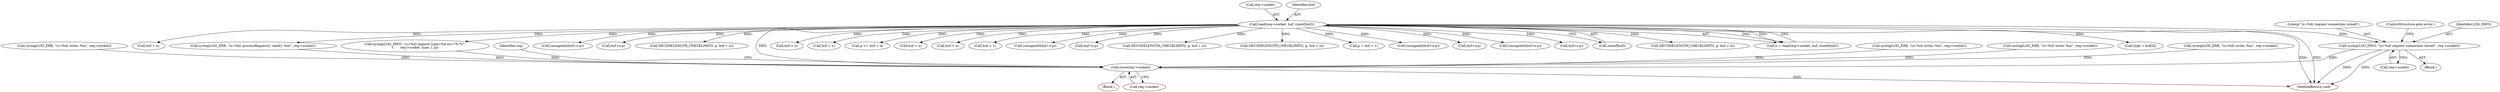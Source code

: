 digraph "0_miniupnp_b238cade9a173c6f751a34acf8ccff838a62aa47@API" {
"1000178" [label="(Call,syslog(LOG_INFO, \"(s=%d) request connection closed\", req->socket))"];
"1000141" [label="(Call,read(req->socket, buf, sizeof(buf)))"];
"1001133" [label="(Call,close(req->socket))"];
"1000189" [label="(Call,type = buf[0])"];
"1001144" [label="(MethodReturn,void)"];
"1000755" [label="(Call,buf + n)"];
"1000841" [label="(Call,(unsigned)(buf+n-p))"];
"1000843" [label="(Call,buf+n-p)"];
"1000178" [label="(Call,syslog(LOG_INFO, \"(s=%d) request connection closed\", req->socket))"];
"1000832" [label="(Call,DECODELENGTH_CHECKLIMIT(l, p, buf + n))"];
"1000835" [label="(Call,buf + n)"];
"1000202" [label="(Call,buf + n)"];
"1000116" [label="(Block,)"];
"1000753" [label="(Call,p >= buf + n)"];
"1000904" [label="(Call,buf + n)"];
"1000682" [label="(Call,syslog(LOG_ERR, \"(s=%d) write: %m\", req->socket))"];
"1000766" [label="(Call,buf + n)"];
"1000291" [label="(Call,syslog(LOG_ERR, \"(s=%d) write: %m\", req->socket))"];
"1000166" [label="(Call,syslog(LOG_ERR, \"(s=%d) processRequest(): read(): %m\", req->socket))"];
"1001133" [label="(Call,close(req->socket))"];
"1000180" [label="(Literal,\"(s=%d) request connection closed\")"];
"1000196" [label="(Call,buf + 1)"];
"1000142" [label="(Call,req->socket)"];
"1000208" [label="(Call,(unsigned)(buf+n-p))"];
"1001100" [label="(Call,syslog(LOG_ERR, \"(s=%d) write: %m\", req->socket))"];
"1000912" [label="(Call,buf+n-p)"];
"1000141" [label="(Call,read(req->socket, buf, sizeof(buf)))"];
"1000901" [label="(Call,DECODELENGTH_CHECKLIMIT(l, p, buf + n))"];
"1000763" [label="(Call,DECODELENGTH_CHECKLIMIT(l, p, buf + n))"];
"1000194" [label="(Call,p = buf + 1)"];
"1001134" [label="(Call,req->socket)"];
"1000184" [label="(ControlStructure,goto error;)"];
"1000772" [label="(Call,(unsigned)(buf+n-p))"];
"1000179" [label="(Identifier,LOG_INFO)"];
"1000246" [label="(Call,syslog(LOG_INFO, \"(s=%d) request type=%d str='%.*s'\",\n\t       req->socket, type, l, p))"];
"1000181" [label="(Call,req->socket)"];
"1000774" [label="(Call,buf+n-p)"];
"1001069" [label="(Call,syslog(LOG_ERR, \"(s=%d) write: %m\", req->socket))"];
"1000910" [label="(Call,(unsigned)(buf+n-p))"];
"1000210" [label="(Call,buf+n-p)"];
"1000146" [label="(Call,sizeof(buf))"];
"1000199" [label="(Call,DECODELENGTH_CHECKLIMIT(l, p, buf + n))"];
"1001139" [label="(Identifier,req)"];
"1000139" [label="(Call,n = read(req->socket, buf, sizeof(buf)))"];
"1000177" [label="(Block,)"];
"1000145" [label="(Identifier,buf)"];
"1000178" -> "1000177"  [label="AST: "];
"1000178" -> "1000181"  [label="CFG: "];
"1000179" -> "1000178"  [label="AST: "];
"1000180" -> "1000178"  [label="AST: "];
"1000181" -> "1000178"  [label="AST: "];
"1000184" -> "1000178"  [label="CFG: "];
"1000178" -> "1001144"  [label="DDG: "];
"1000178" -> "1001144"  [label="DDG: "];
"1000141" -> "1000178"  [label="DDG: "];
"1000178" -> "1001133"  [label="DDG: "];
"1000141" -> "1000139"  [label="AST: "];
"1000141" -> "1000146"  [label="CFG: "];
"1000142" -> "1000141"  [label="AST: "];
"1000145" -> "1000141"  [label="AST: "];
"1000146" -> "1000141"  [label="AST: "];
"1000139" -> "1000141"  [label="CFG: "];
"1000141" -> "1001144"  [label="DDG: "];
"1000141" -> "1001144"  [label="DDG: "];
"1000141" -> "1000139"  [label="DDG: "];
"1000141" -> "1000139"  [label="DDG: "];
"1000141" -> "1000166"  [label="DDG: "];
"1000141" -> "1000189"  [label="DDG: "];
"1000141" -> "1000194"  [label="DDG: "];
"1000141" -> "1000196"  [label="DDG: "];
"1000141" -> "1000199"  [label="DDG: "];
"1000141" -> "1000202"  [label="DDG: "];
"1000141" -> "1000208"  [label="DDG: "];
"1000141" -> "1000210"  [label="DDG: "];
"1000141" -> "1000246"  [label="DDG: "];
"1000141" -> "1000753"  [label="DDG: "];
"1000141" -> "1000755"  [label="DDG: "];
"1000141" -> "1000763"  [label="DDG: "];
"1000141" -> "1000766"  [label="DDG: "];
"1000141" -> "1000772"  [label="DDG: "];
"1000141" -> "1000774"  [label="DDG: "];
"1000141" -> "1000832"  [label="DDG: "];
"1000141" -> "1000835"  [label="DDG: "];
"1000141" -> "1000841"  [label="DDG: "];
"1000141" -> "1000843"  [label="DDG: "];
"1000141" -> "1000901"  [label="DDG: "];
"1000141" -> "1000904"  [label="DDG: "];
"1000141" -> "1000910"  [label="DDG: "];
"1000141" -> "1000912"  [label="DDG: "];
"1000141" -> "1001133"  [label="DDG: "];
"1001133" -> "1000116"  [label="AST: "];
"1001133" -> "1001134"  [label="CFG: "];
"1001134" -> "1001133"  [label="AST: "];
"1001139" -> "1001133"  [label="CFG: "];
"1001133" -> "1001144"  [label="DDG: "];
"1000291" -> "1001133"  [label="DDG: "];
"1000166" -> "1001133"  [label="DDG: "];
"1000682" -> "1001133"  [label="DDG: "];
"1001100" -> "1001133"  [label="DDG: "];
"1001069" -> "1001133"  [label="DDG: "];
"1000246" -> "1001133"  [label="DDG: "];
}
